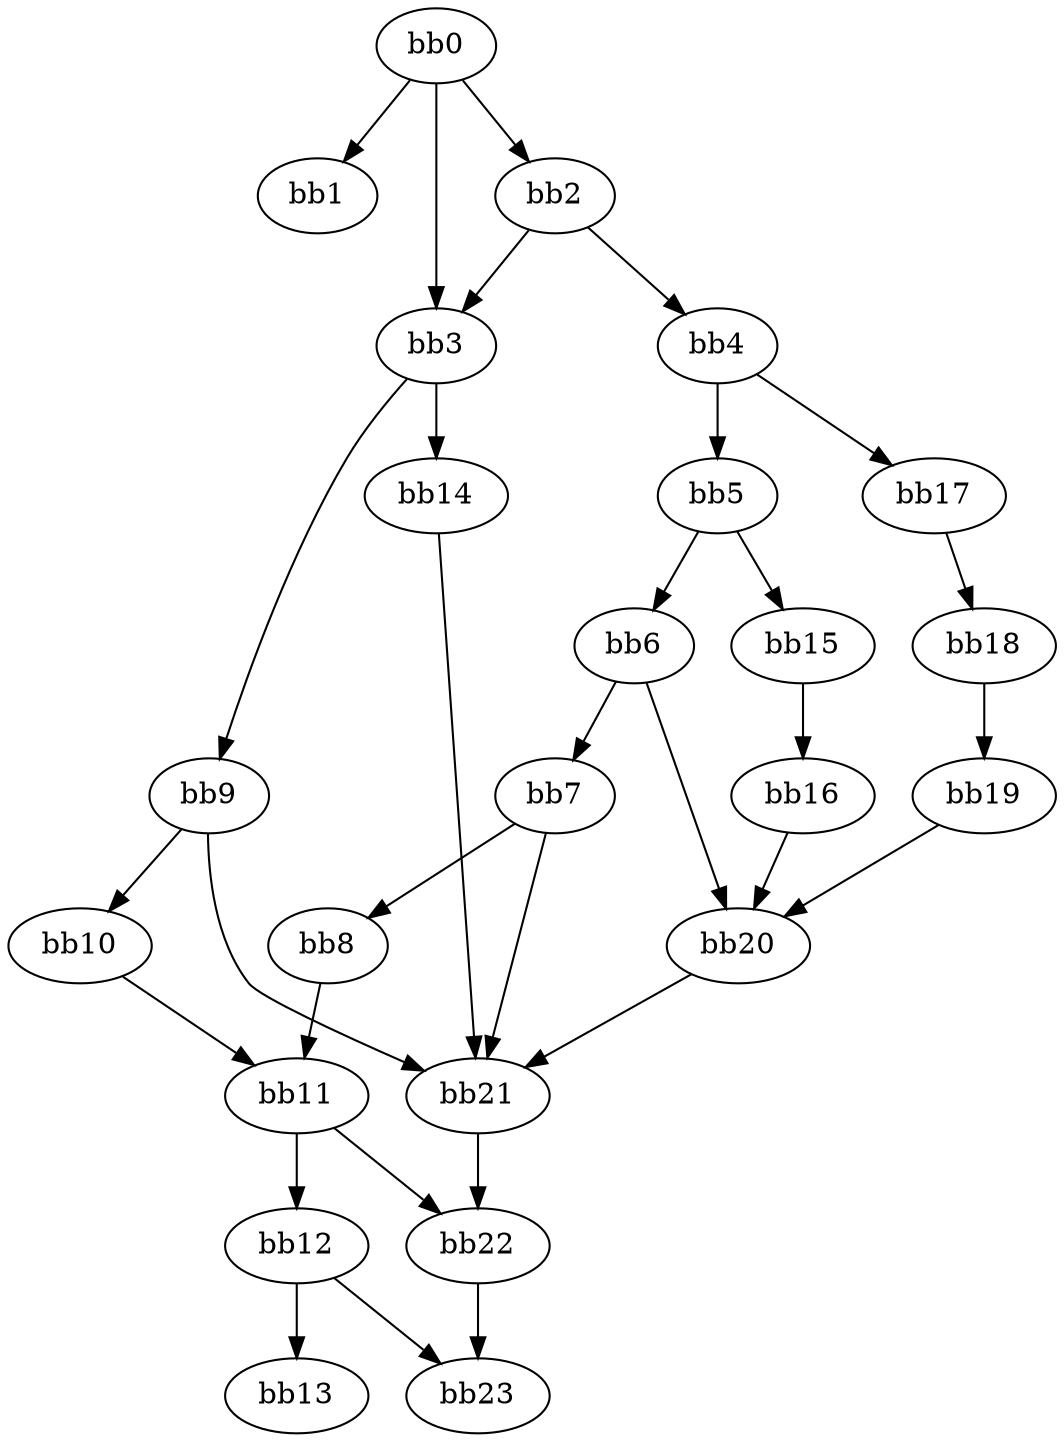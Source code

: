 digraph {
    0 [ label = "bb0\l" ]
    1 [ label = "bb1\l" ]
    2 [ label = "bb2\l" ]
    3 [ label = "bb3\l" ]
    4 [ label = "bb4\l" ]
    5 [ label = "bb5\l" ]
    6 [ label = "bb6\l" ]
    7 [ label = "bb7\l" ]
    8 [ label = "bb8\l" ]
    9 [ label = "bb9\l" ]
    10 [ label = "bb10\l" ]
    11 [ label = "bb11\l" ]
    12 [ label = "bb12\l" ]
    13 [ label = "bb13\l" ]
    14 [ label = "bb14\l" ]
    15 [ label = "bb15\l" ]
    16 [ label = "bb16\l" ]
    17 [ label = "bb17\l" ]
    18 [ label = "bb18\l" ]
    19 [ label = "bb19\l" ]
    20 [ label = "bb20\l" ]
    21 [ label = "bb21\l" ]
    22 [ label = "bb22\l" ]
    23 [ label = "bb23\l" ]
    0 -> 1 [ ]
    0 -> 2 [ ]
    0 -> 3 [ ]
    2 -> 3 [ ]
    2 -> 4 [ ]
    3 -> 9 [ ]
    3 -> 14 [ ]
    4 -> 5 [ ]
    4 -> 17 [ ]
    5 -> 6 [ ]
    5 -> 15 [ ]
    6 -> 7 [ ]
    6 -> 20 [ ]
    7 -> 8 [ ]
    7 -> 21 [ ]
    8 -> 11 [ ]
    9 -> 10 [ ]
    9 -> 21 [ ]
    10 -> 11 [ ]
    11 -> 12 [ ]
    11 -> 22 [ ]
    12 -> 13 [ ]
    12 -> 23 [ ]
    14 -> 21 [ ]
    15 -> 16 [ ]
    16 -> 20 [ ]
    17 -> 18 [ ]
    18 -> 19 [ ]
    19 -> 20 [ ]
    20 -> 21 [ ]
    21 -> 22 [ ]
    22 -> 23 [ ]
}

